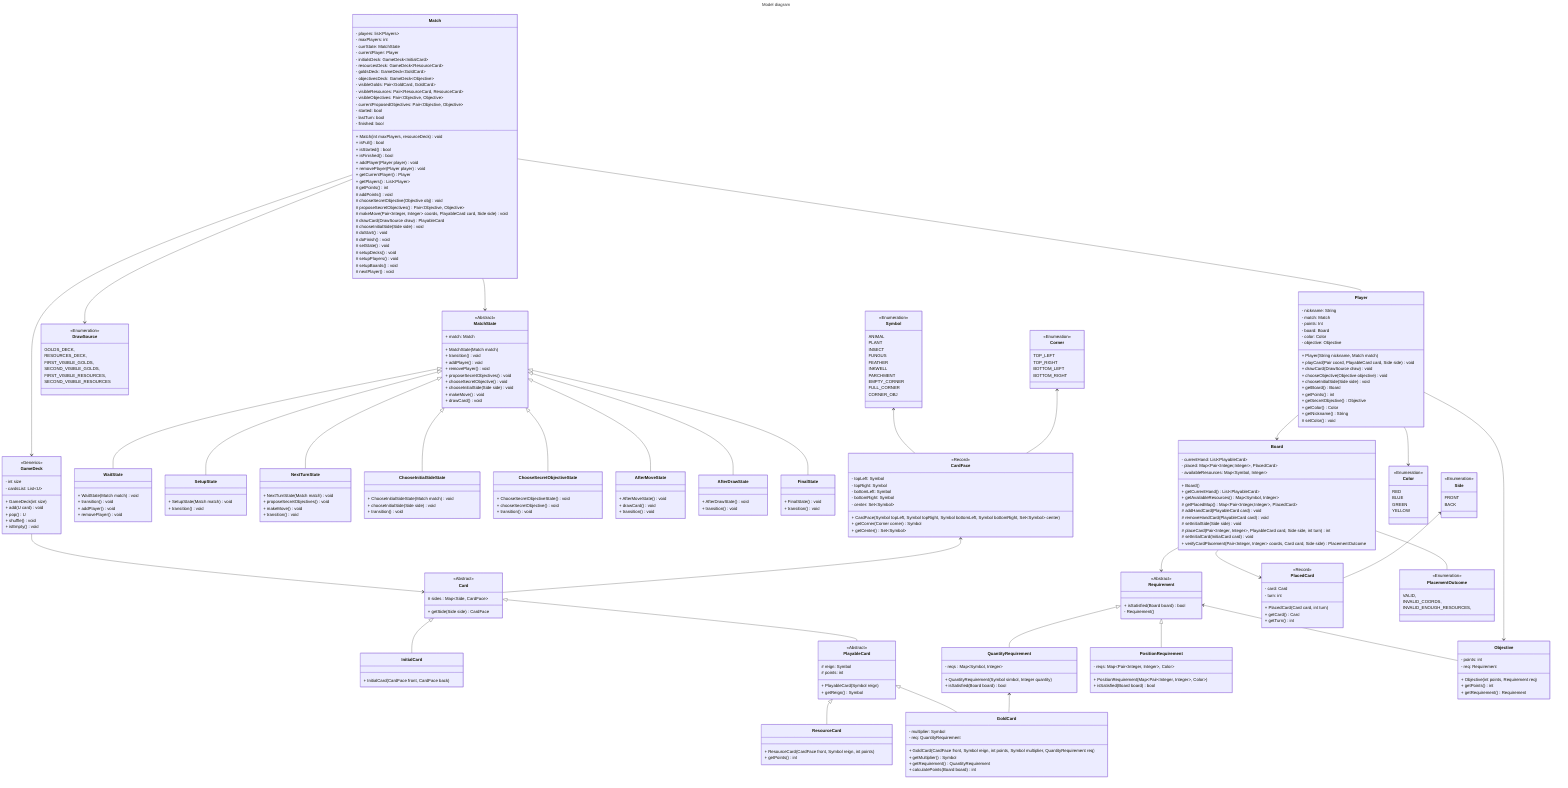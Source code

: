 ---
title: Model diagram
---
classDiagram
    Match --> GameDeck
    Match --> MatchState
    Match --> DrawSource
    Match -- Player
    MatchState <|-- WaitState
    MatchState <|-- SetupState
    MatchState <|-- NextTurnState
    MatchState <|-- ChooseInitialSideState
    MatchState <|-- ChooseSecretObjectiveState
    MatchState <|-- AfterMoveState
    MatchState <|-- AfterDrawState
    MatchState <|-- FinalState

    Card <|-- InitialCard
    Card <|-- PlayableCard
    GameDeck --> Card
    PlayableCard <|-- ResourceCard
    PlayableCard <|-- GoldCard

    Requirement <|-- QuantityRequirement
    Requirement <|-- PositionRequirement
    Requirement <-- Objective
    QuantityRequirement <-- GoldCard

    Board --> PlacedCard
    Board -- PlacementOutcome
    Player --> Board
    Player --> Objective
    CardFace <-- Card
    Symbol <-- CardFace
    Player --> Color
    Board --> Requirement
    %%Side <-- Player
    %%Side <-- Match
    Side <-- PlacedCard
    Corner <-- CardFace
    %%Symbol <-- GoldCard
    %% DrawSource <-- Player



    class Symbol {
        <<Enumeration>>
        ANIMAL
        PLANT
        INSECT
        FUNGUS
        FEATHER
        INKWELL
        PARCHMENT
        EMPTY_CORNER
        FULL_CORNER
        CORNER_OBJ
    }

    class Corner {
      <<Enumeation>>
      TOP_LEFT
      TOP_RIGHT
      BOTTOM_LEFT
      BOTTOM_RIGHT
    }

    class CardFace {
        <<Record>>
        - topLeft: Symbol
        - topRight: Symbol
        - bottomLeft: Symbol
        - bottomRight: Symbol
        - center: Set~Symbol~
        + CardFace(Symbol topLeft, Symbol topRight, Symbol bottomLeft, Symbol bottomRight, Set~Symbol~ center)
        + getCorner(Corner corner) Symbol
        + getCenter() Set~Symbol~
    }

    class Card {
        <<Abstract>>
        # sides : Map~Side, CardFace~
        + getSide(Side side) CardFace
    }

    class PlayableCard {
        <<Abstract>>
        # reign: Symbol
        # points: int
        + PlayableCard(Symbol reign)
        + getReign() Symbol
    }

    class InitialCard {
        + InitialCard(CardFace front, CardFace back)
    }

    class ResourceCard {
        + ResourceCard(CardFace front, Symbol reign, int points)
        + getPoints() int
    }

    class GoldCard {
        - multiplier: Symbol
        - req: QuantityRequirement
        + GoldCard(CardFace front, Symbol reign, int points, Symbol multiplier, QuantityRequirement req)
        + getMultiplier() Symbol
        + getRequirement() QuantityRequirement
        + calculatePoints(Board board) int
    }

    class Requirement {
        <<Abstract>>
        + isSatisfied(Board board) bool
        - Requirement()
    }

    class QuantityRequirement {
        - reqs : Map~Symbol, Integer~
        + QuantityRequirement(Symbol simbol, Integer quantity)
        + isSatisfied(Board board) bool
    }

    class PositionRequirement {
        - reqs: Map&ltPair&ltInteger, Integer&gt, Color&gt
        + PositionRequirement(Map&ltPair&ltInteger, Integer&gt, Color&gt)
        + isSatisfied(Board board) bool
    }
    class Objective {
        - points: int
        - req: Requirement
        + Objective(int points, Requirement req)
        + getPoints() int
        + getRequirement() Requirement
    }
    class Player {
        - nickname: String
        - match: Match
        - points: Int
        - board: Board
        - color: Color
        - objective: Objective

        + Player(String nickname, Match match)
        + playCard(Pair<Integer, Integer> coord, PlayableCard card, Side side) void
        + drawCard(DrawSource draw) void
        + chooseObjective(Objective objective) void
        + chooseInitialSide(Side side) void
        + getBoard() Board
        + getPoints() int
        + getSecretObjective() Objective
        + getColor() Color
        + getNickname() String
        # setColor() void
    }
    class Color{
        <<Enumeration>>
        RED
        BLUE
        GREEN
        YELLOW
    }
    class Side{
        <<Enumeration>>
        FRONT
        BACK
    }
    class Board {
        - currentHand: List~PlayableCard~
        - placed: Map&ltPair&ltInteger,Integer&gt, PlacedCard&gt
        - availableResources: Map~Symbol, Integer~

        + Board()
        + getCurrentHand() List~PlayableCard~
        + getAvailableResources() Map~Symbol, Integer~
        # getPlacedMap() Map&ltPair&ltInteger,Integer&gt, PlacedCard&gt
        # addHandCard(PlayableCard card) void
        # removeHandCard(PlayableCard card) void
        # setInitialSide(Side side) void
        # placeCard(Pair~Integer, Integer~, PlayableCard card, Side side, int turn) int
        # setInitialCard(InitialCard card) void
        + verifyCardPlacement(Pair~Integer, Integer~ coords, Card card, Side side) PlacementOutcome
    }
    class PlacedCard {
        <<Record>>
        - card: Card
        - turn: int
        + PlacedCard(Card card, int turn)
        + getCard() Card
        + getTurn() int
    }

    class Match {
        - players: list~Players~
        - maxPlayers: int
        - currState: MatchState
        - currentPlayer: Player
        - initialsDeck: GameDeck~InitialCard~
        - resourcesDeck: GameDeck~ResourceCard~
        - goldsDeck: GameDeck~GoldCard~
        - objectivesDeck: GameDeck~Objective~
        - visibleGolds: Pair~GoldCard, GoldCard~
        - visibleResources: Pair~ResourceCard, ResourceCard~
        - visibleObjectives: Pair~Objective, Objective~
        - currentProposedObjectives: Pair~Objective, Objective~
        - started: bool
        - lastTurn: bool
        - finished: bool

        + Match(int maxPlayers, resourceDeck ) void
        + isFull() bool
        + isStarted() bool
        + isFinished() bool
        + addPlayer(Player player) void
        + removePlayer(Player player) void
        + getCurrentPlayer() Player
        + getPlayers() List~Player~
        # getPoints() int
        # addPoints() void
        # chooseSecretObjective(Objective obj) void
        # proposeSecretObjectives() Pair~Objective, Objective~
        # makeMove(Pair~Integer, Integer~ coords, PlayableCard card, Side side) void
        # drawCard(DrawSource draw) PlayableCard
        # chooseInitialSide(Side side) void
        # doStart() void
        # doFinish() void
        # setState() void
        # setupDecks() void
        # setupPlayers() void
        # setupBoards() void
        # nextPlayer() void

    }
    class DrawSource {
        <<Enumeration>>
        GOLDS_DECK,
        RESOURCES_DECK,
        FIRST_VISIBLE_GOLDS,
        SECOND_VISIBLE_GOLDS,
        FIRST_VISIBLE_RESOURCES,
        SECOND_VISIBLE_RESOURCES
    }

    class MatchState {
        <<Abstract>>
        + match: Match
        + MatchState(Match match)
        + transition() void
        + addPlayer() void
        + removePlayer() void
	    + proposeSecretObjectives() void
	    + chooseSecretObjective() void
        + chooseInitialSide(Side side) void
	    + makeMove() void
	    + drawCard() void

    }

    class WaitState{
        + WaitState(Match match) void
        + transition() void
        + addPlayer() void
        + removePlayer() void
    }
    class SetupState{
        + SetupState(Match match) void
        + transition() void

    }
    class NextTurnState {
        + NextTurnState(Match match) void
        + proposeSecretObjectives() void
        + makeMove() void
        + transition() void
    }
    class ChooseInitialSideState{ 
        + ChooseInitialSideState(Match match) void
        + chooseInitialSide(Side side) void
        + transition() void
    }
    class ChooseSecretObjectiveState {
        + ChooseSecretObjectiveState() void
        + chooseSecretObjective() void
        + transition() void
    }

    class AfterMoveState {
        + AfterMoveState() void
        + drawCard() void
        + transition() void
    }

    class AfterDrawState {
        + AfterDrawState() void
        + transition() void
    }

    class FinalState{
        + FinalState() void
        + transition() void
    }

    class PlacementOutcome {
        <<Enumeration>>
        VALID,
        INVALID_COORDS,
        INVALID_ENOUGH_RESOURCES,
    } 
    class GameDeck {
        <<Generics>>
        - int size
        - cardsList: List~U~
        + GameDeck(int size)
        + add(U card) void
        + pop() U
        + shuffle() void
        + isEmpty() void
    }